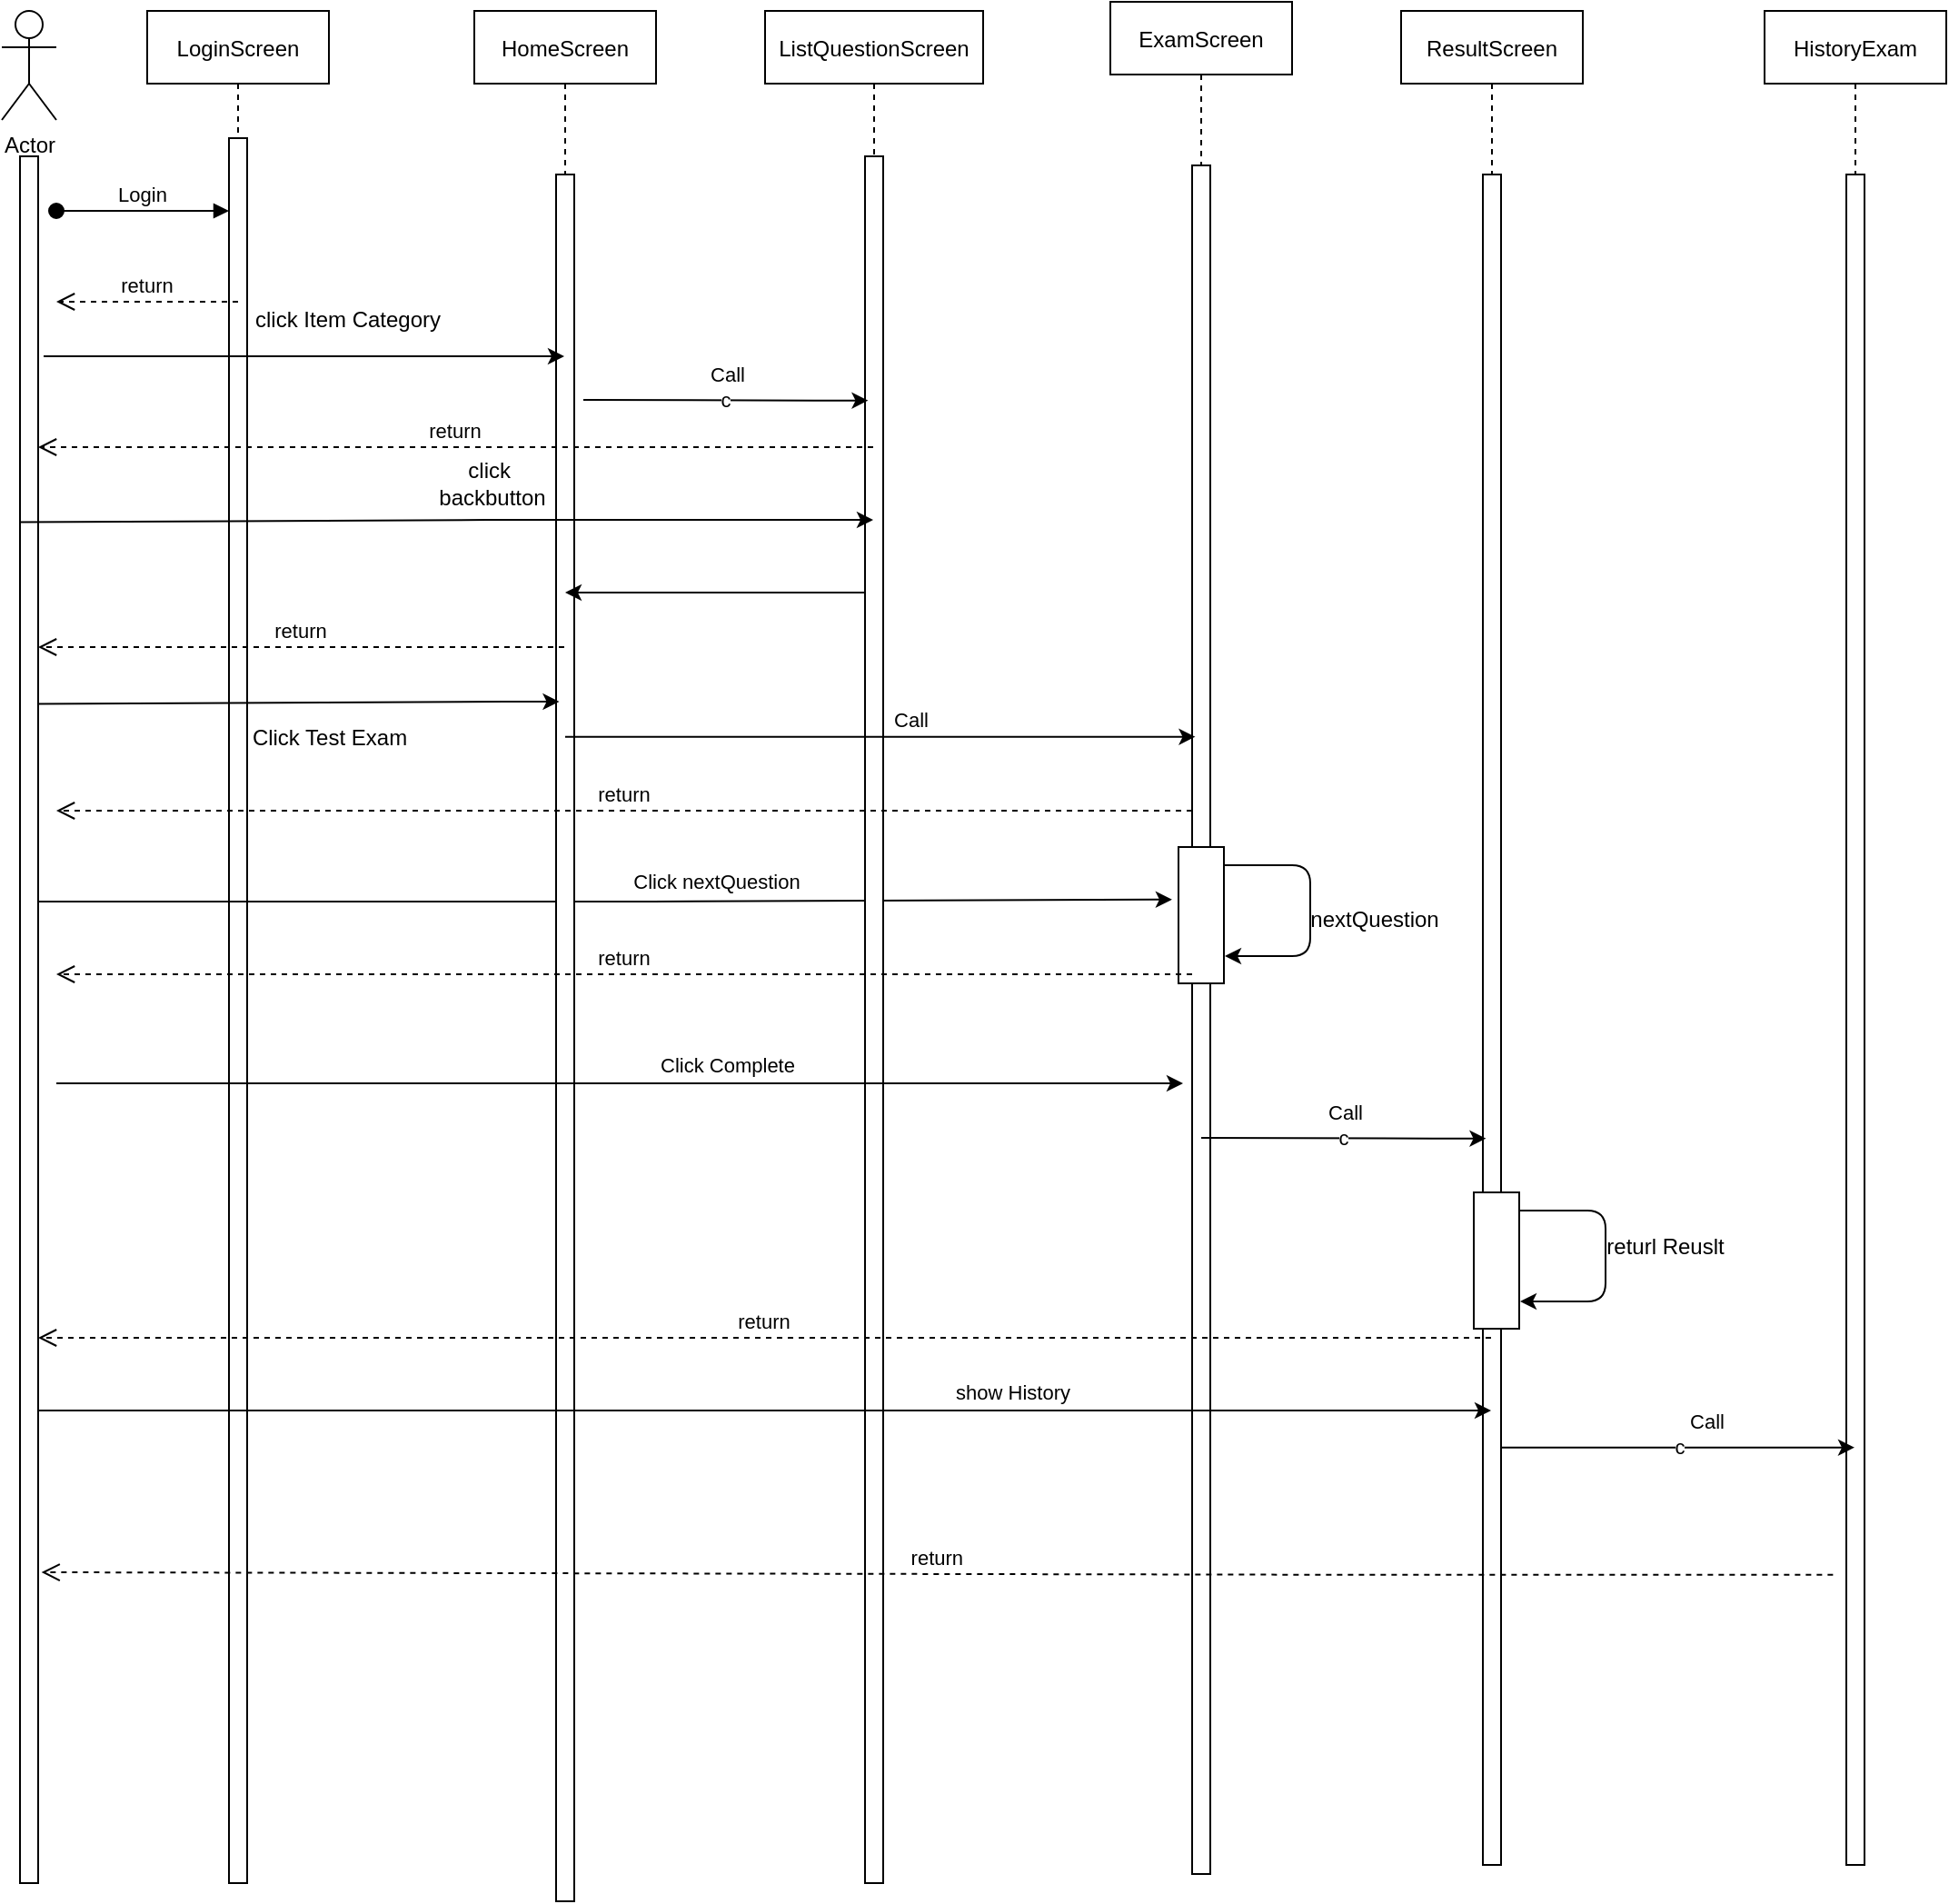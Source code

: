 <mxfile version="13.6.6" type="device"><diagram id="kgpKYQtTHZ0yAKxKKP6v" name="Page-1"><mxGraphModel dx="1221" dy="587" grid="1" gridSize="10" guides="1" tooltips="1" connect="1" arrows="1" fold="1" page="1" pageScale="1" pageWidth="850" pageHeight="1100" math="0" shadow="0"><root><mxCell id="0"/><mxCell id="1" parent="0"/><mxCell id="3nuBFxr9cyL0pnOWT2aG-1" value="LoginScreen" style="shape=umlLifeline;perimeter=lifelinePerimeter;container=1;collapsible=0;recursiveResize=0;rounded=0;shadow=0;strokeWidth=1;" parent="1" vertex="1"><mxGeometry x="120" y="80" width="100" height="1030" as="geometry"/></mxCell><mxCell id="3nuBFxr9cyL0pnOWT2aG-2" value="" style="points=[];perimeter=orthogonalPerimeter;rounded=0;shadow=0;strokeWidth=1;" parent="3nuBFxr9cyL0pnOWT2aG-1" vertex="1"><mxGeometry x="45" y="70" width="10" height="960" as="geometry"/></mxCell><mxCell id="3nuBFxr9cyL0pnOWT2aG-3" value="Login" style="verticalAlign=bottom;startArrow=oval;endArrow=block;startSize=8;shadow=0;strokeWidth=1;" parent="3nuBFxr9cyL0pnOWT2aG-1" target="3nuBFxr9cyL0pnOWT2aG-2" edge="1"><mxGeometry relative="1" as="geometry"><mxPoint x="-50" y="110" as="sourcePoint"/></mxGeometry></mxCell><mxCell id="iXzQMXoMpukKW8bc7xpo-36" value="" style="endArrow=classic;html=1;entryX=-0.142;entryY=0.385;entryDx=0;entryDy=0;entryPerimeter=0;" edge="1" parent="3nuBFxr9cyL0pnOWT2aG-1" target="iXzQMXoMpukKW8bc7xpo-38"><mxGeometry width="50" height="50" relative="1" as="geometry"><mxPoint x="-59.996" y="490.0" as="sourcePoint"/><mxPoint x="287.42" y="490.0" as="targetPoint"/><Array as="points"><mxPoint x="267.92" y="490"/></Array></mxGeometry></mxCell><mxCell id="iXzQMXoMpukKW8bc7xpo-37" value="Click nextQuestion" style="edgeLabel;html=1;align=center;verticalAlign=middle;resizable=0;points=[];" vertex="1" connectable="0" parent="iXzQMXoMpukKW8bc7xpo-36"><mxGeometry x="0.864" y="-98" relative="1" as="geometry"><mxPoint x="-208.79" y="-108.09" as="offset"/></mxGeometry></mxCell><mxCell id="3nuBFxr9cyL0pnOWT2aG-5" value="HomeScreen" style="shape=umlLifeline;perimeter=lifelinePerimeter;container=1;collapsible=0;recursiveResize=0;rounded=0;shadow=0;strokeWidth=1;" parent="1" vertex="1"><mxGeometry x="300" y="80" width="100" height="1040" as="geometry"/></mxCell><mxCell id="3nuBFxr9cyL0pnOWT2aG-6" value="" style="points=[];perimeter=orthogonalPerimeter;rounded=0;shadow=0;strokeWidth=1;" parent="3nuBFxr9cyL0pnOWT2aG-5" vertex="1"><mxGeometry x="45" y="90" width="10" height="950" as="geometry"/></mxCell><mxCell id="iXzQMXoMpukKW8bc7xpo-1" value="Actor" style="shape=umlActor;verticalLabelPosition=bottom;verticalAlign=top;html=1;outlineConnect=0;" vertex="1" parent="1"><mxGeometry x="40" y="80" width="30" height="60" as="geometry"/></mxCell><mxCell id="iXzQMXoMpukKW8bc7xpo-2" value="" style="points=[];perimeter=orthogonalPerimeter;rounded=0;shadow=0;strokeWidth=1;" vertex="1" parent="1"><mxGeometry x="50" y="160" width="10" height="950" as="geometry"/></mxCell><mxCell id="iXzQMXoMpukKW8bc7xpo-3" value="ExamScreen" style="shape=umlLifeline;perimeter=lifelinePerimeter;container=1;collapsible=0;recursiveResize=0;rounded=0;shadow=0;strokeWidth=1;" vertex="1" parent="1"><mxGeometry x="650" y="75" width="100" height="1030" as="geometry"/></mxCell><mxCell id="iXzQMXoMpukKW8bc7xpo-4" value="" style="points=[];perimeter=orthogonalPerimeter;rounded=0;shadow=0;strokeWidth=1;" vertex="1" parent="iXzQMXoMpukKW8bc7xpo-3"><mxGeometry x="45" y="90" width="10" height="940" as="geometry"/></mxCell><mxCell id="iXzQMXoMpukKW8bc7xpo-38" value="" style="points=[];perimeter=orthogonalPerimeter;rounded=0;shadow=0;strokeWidth=1;" vertex="1" parent="iXzQMXoMpukKW8bc7xpo-3"><mxGeometry x="37.5" y="465" width="25" height="75" as="geometry"/></mxCell><mxCell id="iXzQMXoMpukKW8bc7xpo-39" value="" style="endArrow=classic;html=1;" edge="1" parent="iXzQMXoMpukKW8bc7xpo-3" source="iXzQMXoMpukKW8bc7xpo-38"><mxGeometry width="50" height="50" relative="1" as="geometry"><mxPoint x="-90" y="465" as="sourcePoint"/><mxPoint x="63" y="525" as="targetPoint"/><Array as="points"><mxPoint x="110" y="475"/><mxPoint x="110" y="495"/><mxPoint x="110" y="525"/></Array></mxGeometry></mxCell><mxCell id="iXzQMXoMpukKW8bc7xpo-5" value="ResultScreen" style="shape=umlLifeline;perimeter=lifelinePerimeter;container=1;collapsible=0;recursiveResize=0;rounded=0;shadow=0;strokeWidth=1;" vertex="1" parent="1"><mxGeometry x="810" y="80" width="100" height="1020" as="geometry"/></mxCell><mxCell id="iXzQMXoMpukKW8bc7xpo-6" value="" style="points=[];perimeter=orthogonalPerimeter;rounded=0;shadow=0;strokeWidth=1;" vertex="1" parent="iXzQMXoMpukKW8bc7xpo-5"><mxGeometry x="45" y="90" width="10" height="930" as="geometry"/></mxCell><mxCell id="iXzQMXoMpukKW8bc7xpo-47" value="" style="points=[];perimeter=orthogonalPerimeter;rounded=0;shadow=0;strokeWidth=1;" vertex="1" parent="iXzQMXoMpukKW8bc7xpo-5"><mxGeometry x="40" y="650" width="25" height="75" as="geometry"/></mxCell><mxCell id="iXzQMXoMpukKW8bc7xpo-48" value="" style="endArrow=classic;html=1;" edge="1" parent="iXzQMXoMpukKW8bc7xpo-5" source="iXzQMXoMpukKW8bc7xpo-47"><mxGeometry width="50" height="50" relative="1" as="geometry"><mxPoint x="-737.5" y="575" as="sourcePoint"/><mxPoint x="65.5" y="710" as="targetPoint"/><Array as="points"><mxPoint x="112.5" y="660"/><mxPoint x="112.5" y="680"/><mxPoint x="112.5" y="710"/></Array></mxGeometry></mxCell><mxCell id="iXzQMXoMpukKW8bc7xpo-7" value="ListQuestionScreen" style="shape=umlLifeline;perimeter=lifelinePerimeter;container=1;collapsible=0;recursiveResize=0;rounded=0;shadow=0;strokeWidth=1;" vertex="1" parent="1"><mxGeometry x="460" y="80" width="120" height="1030" as="geometry"/></mxCell><mxCell id="iXzQMXoMpukKW8bc7xpo-8" value="" style="points=[];perimeter=orthogonalPerimeter;rounded=0;shadow=0;strokeWidth=1;" vertex="1" parent="iXzQMXoMpukKW8bc7xpo-7"><mxGeometry x="55" y="80" width="10" height="950" as="geometry"/></mxCell><mxCell id="iXzQMXoMpukKW8bc7xpo-9" value="HistoryExam" style="shape=umlLifeline;perimeter=lifelinePerimeter;container=1;collapsible=0;recursiveResize=0;rounded=0;shadow=0;strokeWidth=1;" vertex="1" parent="1"><mxGeometry x="1010" y="80" width="100" height="1020" as="geometry"/></mxCell><mxCell id="iXzQMXoMpukKW8bc7xpo-10" value="" style="points=[];perimeter=orthogonalPerimeter;rounded=0;shadow=0;strokeWidth=1;" vertex="1" parent="iXzQMXoMpukKW8bc7xpo-9"><mxGeometry x="45" y="90" width="10" height="930" as="geometry"/></mxCell><mxCell id="iXzQMXoMpukKW8bc7xpo-14" value="return" style="verticalAlign=bottom;endArrow=open;dashed=1;endSize=8;shadow=0;strokeWidth=1;" edge="1" parent="1"><mxGeometry relative="1" as="geometry"><mxPoint x="70" y="240.0" as="targetPoint"/><mxPoint x="170" y="240" as="sourcePoint"/></mxGeometry></mxCell><mxCell id="iXzQMXoMpukKW8bc7xpo-17" value="" style="endArrow=classic;html=1;" edge="1" parent="1" target="3nuBFxr9cyL0pnOWT2aG-5"><mxGeometry width="50" height="50" relative="1" as="geometry"><mxPoint x="63" y="270" as="sourcePoint"/><mxPoint x="610" y="260" as="targetPoint"/><Array as="points"><mxPoint x="330" y="270"/></Array></mxGeometry></mxCell><mxCell id="iXzQMXoMpukKW8bc7xpo-21" value="click Item Category" style="text;html=1;align=center;verticalAlign=middle;resizable=0;points=[];autosize=1;" vertex="1" parent="1"><mxGeometry x="170" y="240" width="120" height="20" as="geometry"/></mxCell><mxCell id="iXzQMXoMpukKW8bc7xpo-22" value="c" style="endArrow=classic;html=1;" edge="1" parent="1"><mxGeometry width="50" height="50" relative="1" as="geometry"><mxPoint x="360" y="294" as="sourcePoint"/><mxPoint x="516.74" y="294.35" as="targetPoint"/><Array as="points"><mxPoint x="497.24" y="294.35"/></Array></mxGeometry></mxCell><mxCell id="iXzQMXoMpukKW8bc7xpo-24" value="Call" style="edgeLabel;html=1;align=center;verticalAlign=middle;resizable=0;points=[];" vertex="1" connectable="0" parent="iXzQMXoMpukKW8bc7xpo-22"><mxGeometry x="0.751" y="58" relative="1" as="geometry"><mxPoint x="-58" y="43.65" as="offset"/></mxGeometry></mxCell><mxCell id="iXzQMXoMpukKW8bc7xpo-23" value="return" style="verticalAlign=bottom;endArrow=open;dashed=1;endSize=8;shadow=0;strokeWidth=1;" edge="1" parent="1" source="iXzQMXoMpukKW8bc7xpo-7"><mxGeometry relative="1" as="geometry"><mxPoint x="60" y="320.0" as="targetPoint"/><mxPoint x="160" y="320" as="sourcePoint"/></mxGeometry></mxCell><mxCell id="iXzQMXoMpukKW8bc7xpo-25" value="" style="endArrow=classic;html=1;exitX=1.276;exitY=0.318;exitDx=0;exitDy=0;exitPerimeter=0;" edge="1" parent="1" target="iXzQMXoMpukKW8bc7xpo-7"><mxGeometry width="50" height="50" relative="1" as="geometry"><mxPoint x="50.0" y="361.3" as="sourcePoint"/><mxPoint x="336.74" y="360" as="targetPoint"/><Array as="points"><mxPoint x="317.24" y="360"/></Array></mxGeometry></mxCell><mxCell id="iXzQMXoMpukKW8bc7xpo-26" value="click&amp;nbsp; backbutton" style="text;html=1;strokeColor=none;fillColor=none;align=center;verticalAlign=middle;whiteSpace=wrap;rounded=0;" vertex="1" parent="1"><mxGeometry x="270" y="330" width="80" height="20" as="geometry"/></mxCell><mxCell id="iXzQMXoMpukKW8bc7xpo-28" value="" style="endArrow=classic;html=1;" edge="1" parent="1" source="iXzQMXoMpukKW8bc7xpo-8" target="3nuBFxr9cyL0pnOWT2aG-5"><mxGeometry width="50" height="50" relative="1" as="geometry"><mxPoint x="510" y="420" as="sourcePoint"/><mxPoint x="610" y="370" as="targetPoint"/><Array as="points"><mxPoint x="450" y="400"/></Array></mxGeometry></mxCell><mxCell id="iXzQMXoMpukKW8bc7xpo-29" value="return" style="verticalAlign=bottom;endArrow=open;dashed=1;endSize=8;shadow=0;strokeWidth=1;" edge="1" parent="1" source="3nuBFxr9cyL0pnOWT2aG-5"><mxGeometry relative="1" as="geometry"><mxPoint x="60" y="430.0" as="targetPoint"/><mxPoint x="230" y="430.0" as="sourcePoint"/></mxGeometry></mxCell><mxCell id="iXzQMXoMpukKW8bc7xpo-30" value="" style="endArrow=classic;html=1;exitX=1.276;exitY=0.318;exitDx=0;exitDy=0;exitPerimeter=0;" edge="1" parent="1"><mxGeometry width="50" height="50" relative="1" as="geometry"><mxPoint x="60.0" y="461.3" as="sourcePoint"/><mxPoint x="346.74" y="460" as="targetPoint"/><Array as="points"><mxPoint x="327.24" y="460"/></Array></mxGeometry></mxCell><mxCell id="iXzQMXoMpukKW8bc7xpo-31" value="Click Test Exam" style="text;html=1;align=center;verticalAlign=middle;resizable=0;points=[];autosize=1;" vertex="1" parent="1"><mxGeometry x="170" y="470" width="100" height="20" as="geometry"/></mxCell><mxCell id="iXzQMXoMpukKW8bc7xpo-32" value="" style="endArrow=classic;html=1;" edge="1" parent="1" source="3nuBFxr9cyL0pnOWT2aG-5"><mxGeometry width="50" height="50" relative="1" as="geometry"><mxPoint x="410" y="480.65" as="sourcePoint"/><mxPoint x="696.74" y="479.35" as="targetPoint"/><Array as="points"><mxPoint x="677.24" y="479.35"/></Array></mxGeometry></mxCell><mxCell id="iXzQMXoMpukKW8bc7xpo-33" value="Call" style="edgeLabel;html=1;align=center;verticalAlign=middle;resizable=0;points=[];" vertex="1" connectable="0" parent="iXzQMXoMpukKW8bc7xpo-32"><mxGeometry x="0.864" y="-98" relative="1" as="geometry"><mxPoint x="-132.85" y="-107.35" as="offset"/></mxGeometry></mxCell><mxCell id="iXzQMXoMpukKW8bc7xpo-35" value="return" style="verticalAlign=bottom;endArrow=open;dashed=1;endSize=8;shadow=0;strokeWidth=1;" edge="1" parent="1" source="iXzQMXoMpukKW8bc7xpo-4"><mxGeometry relative="1" as="geometry"><mxPoint x="70" y="520.0" as="targetPoint"/><mxPoint x="359.5" y="520.0" as="sourcePoint"/></mxGeometry></mxCell><mxCell id="iXzQMXoMpukKW8bc7xpo-40" value="nextQuestion" style="text;html=1;align=center;verticalAlign=middle;resizable=0;points=[];autosize=1;" vertex="1" parent="1"><mxGeometry x="750" y="570" width="90" height="20" as="geometry"/></mxCell><mxCell id="iXzQMXoMpukKW8bc7xpo-41" value="return" style="verticalAlign=bottom;endArrow=open;dashed=1;endSize=8;shadow=0;strokeWidth=1;" edge="1" parent="1"><mxGeometry relative="1" as="geometry"><mxPoint x="70" y="610.0" as="targetPoint"/><mxPoint x="695" y="610.0" as="sourcePoint"/></mxGeometry></mxCell><mxCell id="iXzQMXoMpukKW8bc7xpo-42" value="" style="endArrow=classic;html=1;" edge="1" parent="1"><mxGeometry width="50" height="50" relative="1" as="geometry"><mxPoint x="70.004" y="670" as="sourcePoint"/><mxPoint x="690" y="670" as="targetPoint"/><Array as="points"><mxPoint x="397.92" y="670"/></Array></mxGeometry></mxCell><mxCell id="iXzQMXoMpukKW8bc7xpo-43" value="Click Complete" style="edgeLabel;html=1;align=center;verticalAlign=middle;resizable=0;points=[];" vertex="1" connectable="0" parent="iXzQMXoMpukKW8bc7xpo-42"><mxGeometry x="0.864" y="-98" relative="1" as="geometry"><mxPoint x="-208.79" y="-108.09" as="offset"/></mxGeometry></mxCell><mxCell id="iXzQMXoMpukKW8bc7xpo-44" value="c" style="endArrow=classic;html=1;" edge="1" parent="1"><mxGeometry width="50" height="50" relative="1" as="geometry"><mxPoint x="700" y="700" as="sourcePoint"/><mxPoint x="856.74" y="700.35" as="targetPoint"/><Array as="points"><mxPoint x="837.24" y="700.35"/></Array></mxGeometry></mxCell><mxCell id="iXzQMXoMpukKW8bc7xpo-45" value="Call" style="edgeLabel;html=1;align=center;verticalAlign=middle;resizable=0;points=[];" vertex="1" connectable="0" parent="iXzQMXoMpukKW8bc7xpo-44"><mxGeometry x="0.751" y="58" relative="1" as="geometry"><mxPoint x="-58" y="43.65" as="offset"/></mxGeometry></mxCell><mxCell id="iXzQMXoMpukKW8bc7xpo-46" value="return" style="verticalAlign=bottom;endArrow=open;dashed=1;endSize=8;shadow=0;strokeWidth=1;" edge="1" parent="1" source="iXzQMXoMpukKW8bc7xpo-5" target="iXzQMXoMpukKW8bc7xpo-2"><mxGeometry relative="1" as="geometry"><mxPoint x="70" y="800" as="targetPoint"/><mxPoint x="685" y="740.0" as="sourcePoint"/><Array as="points"><mxPoint x="570" y="810"/></Array></mxGeometry></mxCell><mxCell id="iXzQMXoMpukKW8bc7xpo-49" value="returl Reuslt" style="text;html=1;align=center;verticalAlign=middle;resizable=0;points=[];autosize=1;" vertex="1" parent="1"><mxGeometry x="915" y="750" width="80" height="20" as="geometry"/></mxCell><mxCell id="iXzQMXoMpukKW8bc7xpo-50" value="" style="endArrow=classic;html=1;" edge="1" parent="1" target="iXzQMXoMpukKW8bc7xpo-5"><mxGeometry width="50" height="50" relative="1" as="geometry"><mxPoint x="60.004" y="850" as="sourcePoint"/><mxPoint x="680" y="850" as="targetPoint"/><Array as="points"><mxPoint x="387.92" y="850"/></Array></mxGeometry></mxCell><mxCell id="iXzQMXoMpukKW8bc7xpo-51" value="show History" style="edgeLabel;html=1;align=center;verticalAlign=middle;resizable=0;points=[];" vertex="1" connectable="0" parent="iXzQMXoMpukKW8bc7xpo-50"><mxGeometry x="0.864" y="-98" relative="1" as="geometry"><mxPoint x="-208.79" y="-108.09" as="offset"/></mxGeometry></mxCell><mxCell id="iXzQMXoMpukKW8bc7xpo-52" value="c" style="endArrow=classic;html=1;" edge="1" parent="1" source="iXzQMXoMpukKW8bc7xpo-6" target="iXzQMXoMpukKW8bc7xpo-9"><mxGeometry width="50" height="50" relative="1" as="geometry"><mxPoint x="876.63" y="870" as="sourcePoint"/><mxPoint x="1033" y="870" as="targetPoint"/><Array as="points"><mxPoint x="1013.87" y="870.35"/></Array></mxGeometry></mxCell><mxCell id="iXzQMXoMpukKW8bc7xpo-53" value="Call" style="edgeLabel;html=1;align=center;verticalAlign=middle;resizable=0;points=[];" vertex="1" connectable="0" parent="iXzQMXoMpukKW8bc7xpo-52"><mxGeometry x="0.751" y="58" relative="1" as="geometry"><mxPoint x="-58" y="43.65" as="offset"/></mxGeometry></mxCell><mxCell id="iXzQMXoMpukKW8bc7xpo-54" value="return" style="verticalAlign=bottom;endArrow=open;dashed=1;endSize=8;shadow=0;strokeWidth=1;entryX=1.182;entryY=0.82;entryDx=0;entryDy=0;entryPerimeter=0;" edge="1" parent="1" target="iXzQMXoMpukKW8bc7xpo-2"><mxGeometry relative="1" as="geometry"><mxPoint x="250.0" y="940.0" as="targetPoint"/><mxPoint x="1047.68" y="940.35" as="sourcePoint"/><Array as="points"><mxPoint x="758.18" y="940.35"/></Array></mxGeometry></mxCell></root></mxGraphModel></diagram></mxfile>